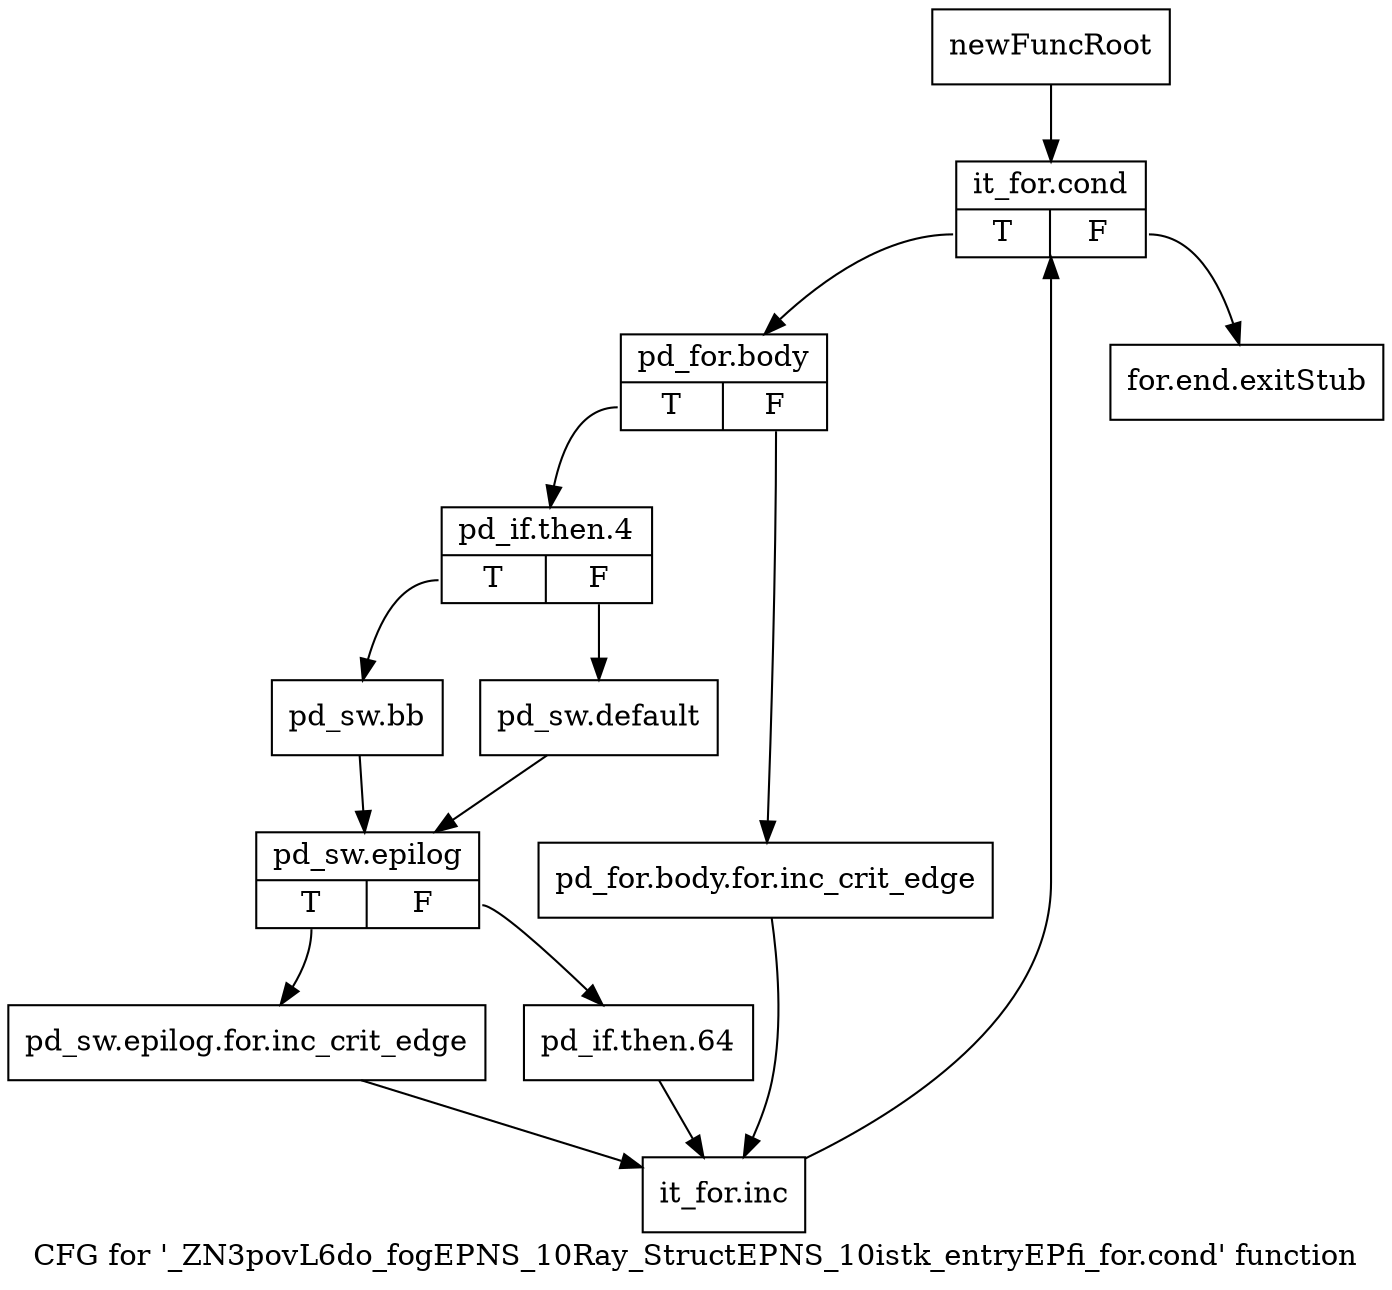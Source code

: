 digraph "CFG for '_ZN3povL6do_fogEPNS_10Ray_StructEPNS_10istk_entryEPfi_for.cond' function" {
	label="CFG for '_ZN3povL6do_fogEPNS_10Ray_StructEPNS_10istk_entryEPfi_for.cond' function";

	Node0x22b9ad0 [shape=record,label="{newFuncRoot}"];
	Node0x22b9ad0 -> Node0x22b9b70;
	Node0x22b9b20 [shape=record,label="{for.end.exitStub}"];
	Node0x22b9b70 [shape=record,label="{it_for.cond|{<s0>T|<s1>F}}"];
	Node0x22b9b70:s0 -> Node0x22b9bc0;
	Node0x22b9b70:s1 -> Node0x22b9b20;
	Node0x22b9bc0 [shape=record,label="{pd_for.body|{<s0>T|<s1>F}}"];
	Node0x22b9bc0:s0 -> Node0x22b9c60;
	Node0x22b9bc0:s1 -> Node0x22b9c10;
	Node0x22b9c10 [shape=record,label="{pd_for.body.for.inc_crit_edge}"];
	Node0x22b9c10 -> Node0x22b9e40;
	Node0x22b9c60 [shape=record,label="{pd_if.then.4|{<s0>T|<s1>F}}"];
	Node0x22b9c60:s0 -> Node0x22b9d00;
	Node0x22b9c60:s1 -> Node0x22b9cb0;
	Node0x22b9cb0 [shape=record,label="{pd_sw.default}"];
	Node0x22b9cb0 -> Node0x22b9d50;
	Node0x22b9d00 [shape=record,label="{pd_sw.bb}"];
	Node0x22b9d00 -> Node0x22b9d50;
	Node0x22b9d50 [shape=record,label="{pd_sw.epilog|{<s0>T|<s1>F}}"];
	Node0x22b9d50:s0 -> Node0x22b9df0;
	Node0x22b9d50:s1 -> Node0x22b9da0;
	Node0x22b9da0 [shape=record,label="{pd_if.then.64}"];
	Node0x22b9da0 -> Node0x22b9e40;
	Node0x22b9df0 [shape=record,label="{pd_sw.epilog.for.inc_crit_edge}"];
	Node0x22b9df0 -> Node0x22b9e40;
	Node0x22b9e40 [shape=record,label="{it_for.inc}"];
	Node0x22b9e40 -> Node0x22b9b70;
}
